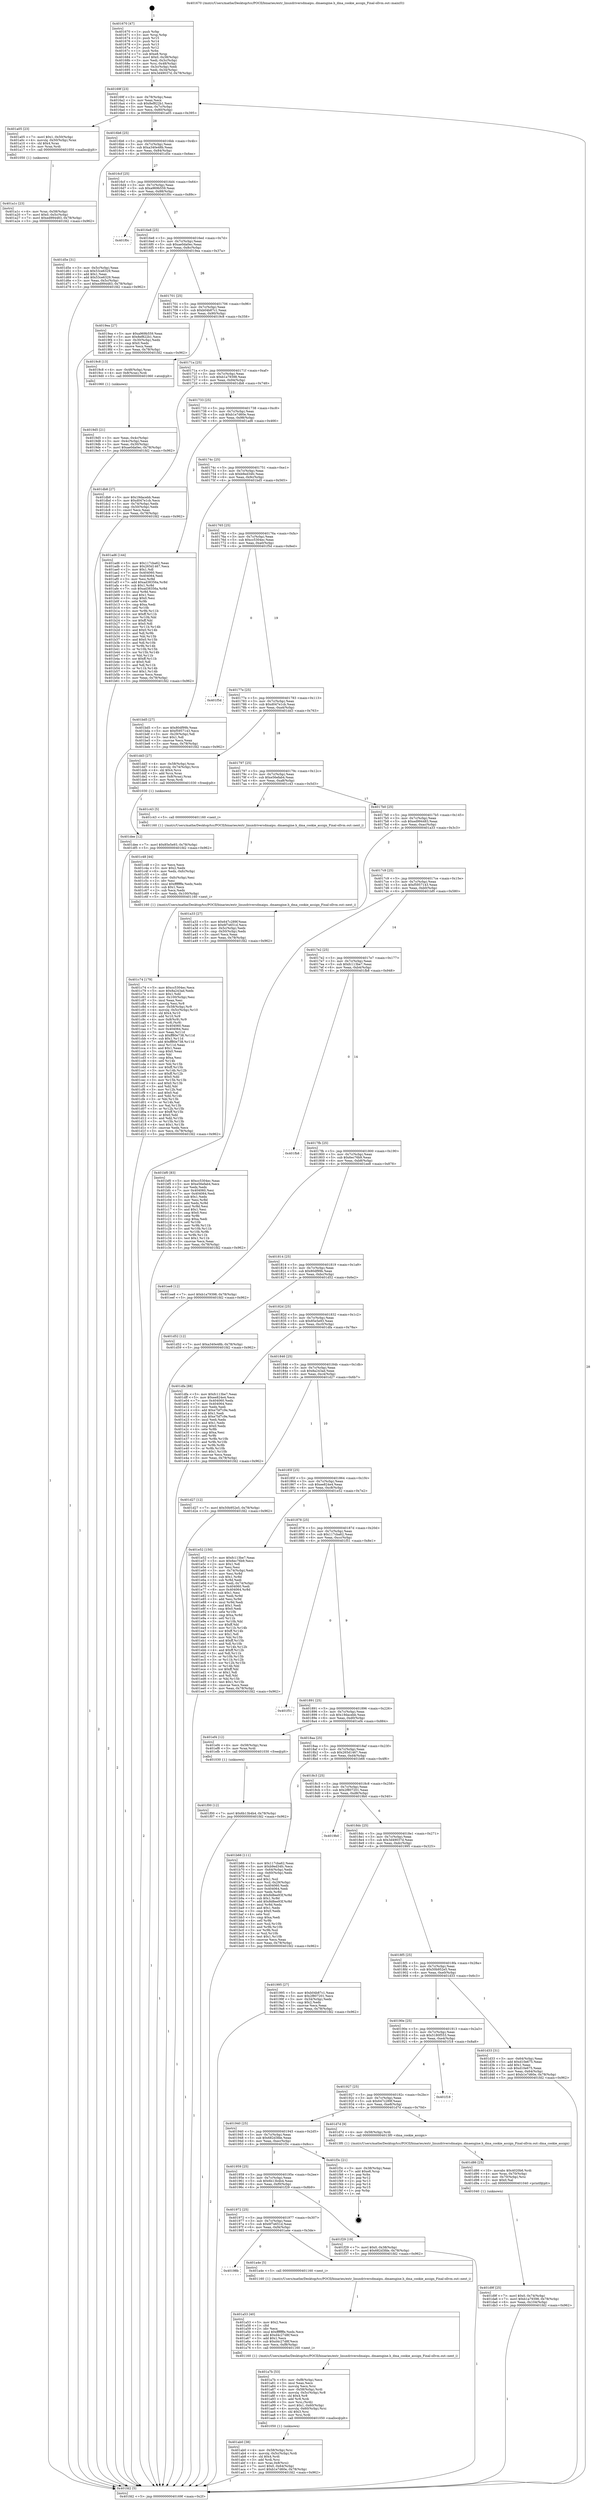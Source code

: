 digraph "0x401670" {
  label = "0x401670 (/mnt/c/Users/mathe/Desktop/tcc/POCII/binaries/extr_linuxdriversdmaipu..dmaengine.h_dma_cookie_assign_Final-ollvm.out::main(0))"
  labelloc = "t"
  node[shape=record]

  Entry [label="",width=0.3,height=0.3,shape=circle,fillcolor=black,style=filled]
  "0x40169f" [label="{
     0x40169f [23]\l
     | [instrs]\l
     &nbsp;&nbsp;0x40169f \<+3\>: mov -0x78(%rbp),%eax\l
     &nbsp;&nbsp;0x4016a2 \<+2\>: mov %eax,%ecx\l
     &nbsp;&nbsp;0x4016a4 \<+6\>: sub $0x8ef822b1,%ecx\l
     &nbsp;&nbsp;0x4016aa \<+3\>: mov %eax,-0x7c(%rbp)\l
     &nbsp;&nbsp;0x4016ad \<+3\>: mov %ecx,-0x80(%rbp)\l
     &nbsp;&nbsp;0x4016b0 \<+6\>: je 0000000000401a05 \<main+0x395\>\l
  }"]
  "0x401a05" [label="{
     0x401a05 [23]\l
     | [instrs]\l
     &nbsp;&nbsp;0x401a05 \<+7\>: movl $0x1,-0x50(%rbp)\l
     &nbsp;&nbsp;0x401a0c \<+4\>: movslq -0x50(%rbp),%rax\l
     &nbsp;&nbsp;0x401a10 \<+4\>: shl $0x4,%rax\l
     &nbsp;&nbsp;0x401a14 \<+3\>: mov %rax,%rdi\l
     &nbsp;&nbsp;0x401a17 \<+5\>: call 0000000000401050 \<malloc@plt\>\l
     | [calls]\l
     &nbsp;&nbsp;0x401050 \{1\} (unknown)\l
  }"]
  "0x4016b6" [label="{
     0x4016b6 [25]\l
     | [instrs]\l
     &nbsp;&nbsp;0x4016b6 \<+5\>: jmp 00000000004016bb \<main+0x4b\>\l
     &nbsp;&nbsp;0x4016bb \<+3\>: mov -0x7c(%rbp),%eax\l
     &nbsp;&nbsp;0x4016be \<+5\>: sub $0xa340e48b,%eax\l
     &nbsp;&nbsp;0x4016c3 \<+6\>: mov %eax,-0x84(%rbp)\l
     &nbsp;&nbsp;0x4016c9 \<+6\>: je 0000000000401d5e \<main+0x6ee\>\l
  }"]
  Exit [label="",width=0.3,height=0.3,shape=circle,fillcolor=black,style=filled,peripheries=2]
  "0x401d5e" [label="{
     0x401d5e [31]\l
     | [instrs]\l
     &nbsp;&nbsp;0x401d5e \<+3\>: mov -0x5c(%rbp),%eax\l
     &nbsp;&nbsp;0x401d61 \<+5\>: sub $0x53ce6329,%eax\l
     &nbsp;&nbsp;0x401d66 \<+3\>: add $0x1,%eax\l
     &nbsp;&nbsp;0x401d69 \<+5\>: add $0x53ce6329,%eax\l
     &nbsp;&nbsp;0x401d6e \<+3\>: mov %eax,-0x5c(%rbp)\l
     &nbsp;&nbsp;0x401d71 \<+7\>: movl $0xed994483,-0x78(%rbp)\l
     &nbsp;&nbsp;0x401d78 \<+5\>: jmp 0000000000401fd2 \<main+0x962\>\l
  }"]
  "0x4016cf" [label="{
     0x4016cf [25]\l
     | [instrs]\l
     &nbsp;&nbsp;0x4016cf \<+5\>: jmp 00000000004016d4 \<main+0x64\>\l
     &nbsp;&nbsp;0x4016d4 \<+3\>: mov -0x7c(%rbp),%eax\l
     &nbsp;&nbsp;0x4016d7 \<+5\>: sub $0xa969b559,%eax\l
     &nbsp;&nbsp;0x4016dc \<+6\>: mov %eax,-0x88(%rbp)\l
     &nbsp;&nbsp;0x4016e2 \<+6\>: je 0000000000401f0c \<main+0x89c\>\l
  }"]
  "0x401f00" [label="{
     0x401f00 [12]\l
     | [instrs]\l
     &nbsp;&nbsp;0x401f00 \<+7\>: movl $0x6b13b4b4,-0x78(%rbp)\l
     &nbsp;&nbsp;0x401f07 \<+5\>: jmp 0000000000401fd2 \<main+0x962\>\l
  }"]
  "0x401f0c" [label="{
     0x401f0c\l
  }", style=dashed]
  "0x4016e8" [label="{
     0x4016e8 [25]\l
     | [instrs]\l
     &nbsp;&nbsp;0x4016e8 \<+5\>: jmp 00000000004016ed \<main+0x7d\>\l
     &nbsp;&nbsp;0x4016ed \<+3\>: mov -0x7c(%rbp),%eax\l
     &nbsp;&nbsp;0x4016f0 \<+5\>: sub $0xae0da0ec,%eax\l
     &nbsp;&nbsp;0x4016f5 \<+6\>: mov %eax,-0x8c(%rbp)\l
     &nbsp;&nbsp;0x4016fb \<+6\>: je 00000000004019ea \<main+0x37a\>\l
  }"]
  "0x401dee" [label="{
     0x401dee [12]\l
     | [instrs]\l
     &nbsp;&nbsp;0x401dee \<+7\>: movl $0x85e5e93,-0x78(%rbp)\l
     &nbsp;&nbsp;0x401df5 \<+5\>: jmp 0000000000401fd2 \<main+0x962\>\l
  }"]
  "0x4019ea" [label="{
     0x4019ea [27]\l
     | [instrs]\l
     &nbsp;&nbsp;0x4019ea \<+5\>: mov $0xa969b559,%eax\l
     &nbsp;&nbsp;0x4019ef \<+5\>: mov $0x8ef822b1,%ecx\l
     &nbsp;&nbsp;0x4019f4 \<+3\>: mov -0x30(%rbp),%edx\l
     &nbsp;&nbsp;0x4019f7 \<+3\>: cmp $0x0,%edx\l
     &nbsp;&nbsp;0x4019fa \<+3\>: cmove %ecx,%eax\l
     &nbsp;&nbsp;0x4019fd \<+3\>: mov %eax,-0x78(%rbp)\l
     &nbsp;&nbsp;0x401a00 \<+5\>: jmp 0000000000401fd2 \<main+0x962\>\l
  }"]
  "0x401701" [label="{
     0x401701 [25]\l
     | [instrs]\l
     &nbsp;&nbsp;0x401701 \<+5\>: jmp 0000000000401706 \<main+0x96\>\l
     &nbsp;&nbsp;0x401706 \<+3\>: mov -0x7c(%rbp),%eax\l
     &nbsp;&nbsp;0x401709 \<+5\>: sub $0xb04b87c1,%eax\l
     &nbsp;&nbsp;0x40170e \<+6\>: mov %eax,-0x90(%rbp)\l
     &nbsp;&nbsp;0x401714 \<+6\>: je 00000000004019c8 \<main+0x358\>\l
  }"]
  "0x401d9f" [label="{
     0x401d9f [25]\l
     | [instrs]\l
     &nbsp;&nbsp;0x401d9f \<+7\>: movl $0x0,-0x74(%rbp)\l
     &nbsp;&nbsp;0x401da6 \<+7\>: movl $0xb1a79398,-0x78(%rbp)\l
     &nbsp;&nbsp;0x401dad \<+6\>: mov %eax,-0x104(%rbp)\l
     &nbsp;&nbsp;0x401db3 \<+5\>: jmp 0000000000401fd2 \<main+0x962\>\l
  }"]
  "0x4019c8" [label="{
     0x4019c8 [13]\l
     | [instrs]\l
     &nbsp;&nbsp;0x4019c8 \<+4\>: mov -0x48(%rbp),%rax\l
     &nbsp;&nbsp;0x4019cc \<+4\>: mov 0x8(%rax),%rdi\l
     &nbsp;&nbsp;0x4019d0 \<+5\>: call 0000000000401060 \<atoi@plt\>\l
     | [calls]\l
     &nbsp;&nbsp;0x401060 \{1\} (unknown)\l
  }"]
  "0x40171a" [label="{
     0x40171a [25]\l
     | [instrs]\l
     &nbsp;&nbsp;0x40171a \<+5\>: jmp 000000000040171f \<main+0xaf\>\l
     &nbsp;&nbsp;0x40171f \<+3\>: mov -0x7c(%rbp),%eax\l
     &nbsp;&nbsp;0x401722 \<+5\>: sub $0xb1a79398,%eax\l
     &nbsp;&nbsp;0x401727 \<+6\>: mov %eax,-0x94(%rbp)\l
     &nbsp;&nbsp;0x40172d \<+6\>: je 0000000000401db8 \<main+0x748\>\l
  }"]
  "0x401d86" [label="{
     0x401d86 [25]\l
     | [instrs]\l
     &nbsp;&nbsp;0x401d86 \<+10\>: movabs $0x4020b6,%rdi\l
     &nbsp;&nbsp;0x401d90 \<+4\>: mov %rax,-0x70(%rbp)\l
     &nbsp;&nbsp;0x401d94 \<+4\>: mov -0x70(%rbp),%rsi\l
     &nbsp;&nbsp;0x401d98 \<+2\>: mov $0x0,%al\l
     &nbsp;&nbsp;0x401d9a \<+5\>: call 0000000000401040 \<printf@plt\>\l
     | [calls]\l
     &nbsp;&nbsp;0x401040 \{1\} (unknown)\l
  }"]
  "0x401db8" [label="{
     0x401db8 [27]\l
     | [instrs]\l
     &nbsp;&nbsp;0x401db8 \<+5\>: mov $0x19dacebb,%eax\l
     &nbsp;&nbsp;0x401dbd \<+5\>: mov $0xd047e1cb,%ecx\l
     &nbsp;&nbsp;0x401dc2 \<+3\>: mov -0x74(%rbp),%edx\l
     &nbsp;&nbsp;0x401dc5 \<+3\>: cmp -0x50(%rbp),%edx\l
     &nbsp;&nbsp;0x401dc8 \<+3\>: cmovl %ecx,%eax\l
     &nbsp;&nbsp;0x401dcb \<+3\>: mov %eax,-0x78(%rbp)\l
     &nbsp;&nbsp;0x401dce \<+5\>: jmp 0000000000401fd2 \<main+0x962\>\l
  }"]
  "0x401733" [label="{
     0x401733 [25]\l
     | [instrs]\l
     &nbsp;&nbsp;0x401733 \<+5\>: jmp 0000000000401738 \<main+0xc8\>\l
     &nbsp;&nbsp;0x401738 \<+3\>: mov -0x7c(%rbp),%eax\l
     &nbsp;&nbsp;0x40173b \<+5\>: sub $0xb1e7d60e,%eax\l
     &nbsp;&nbsp;0x401740 \<+6\>: mov %eax,-0x98(%rbp)\l
     &nbsp;&nbsp;0x401746 \<+6\>: je 0000000000401ad6 \<main+0x466\>\l
  }"]
  "0x401c74" [label="{
     0x401c74 [179]\l
     | [instrs]\l
     &nbsp;&nbsp;0x401c74 \<+5\>: mov $0xcc5304ec,%ecx\l
     &nbsp;&nbsp;0x401c79 \<+5\>: mov $0x8a243ad,%edx\l
     &nbsp;&nbsp;0x401c7e \<+3\>: mov $0x1,%dil\l
     &nbsp;&nbsp;0x401c81 \<+6\>: mov -0x100(%rbp),%esi\l
     &nbsp;&nbsp;0x401c87 \<+3\>: imul %eax,%esi\l
     &nbsp;&nbsp;0x401c8a \<+3\>: movslq %esi,%r8\l
     &nbsp;&nbsp;0x401c8d \<+4\>: mov -0x58(%rbp),%r9\l
     &nbsp;&nbsp;0x401c91 \<+4\>: movslq -0x5c(%rbp),%r10\l
     &nbsp;&nbsp;0x401c95 \<+4\>: shl $0x4,%r10\l
     &nbsp;&nbsp;0x401c99 \<+3\>: add %r10,%r9\l
     &nbsp;&nbsp;0x401c9c \<+4\>: mov 0x8(%r9),%r9\l
     &nbsp;&nbsp;0x401ca0 \<+3\>: mov %r8,(%r9)\l
     &nbsp;&nbsp;0x401ca3 \<+7\>: mov 0x404060,%eax\l
     &nbsp;&nbsp;0x401caa \<+7\>: mov 0x404064,%esi\l
     &nbsp;&nbsp;0x401cb1 \<+3\>: mov %eax,%r11d\l
     &nbsp;&nbsp;0x401cb4 \<+7\>: sub $0xff80e738,%r11d\l
     &nbsp;&nbsp;0x401cbb \<+4\>: sub $0x1,%r11d\l
     &nbsp;&nbsp;0x401cbf \<+7\>: add $0xff80e738,%r11d\l
     &nbsp;&nbsp;0x401cc6 \<+4\>: imul %r11d,%eax\l
     &nbsp;&nbsp;0x401cca \<+3\>: and $0x1,%eax\l
     &nbsp;&nbsp;0x401ccd \<+3\>: cmp $0x0,%eax\l
     &nbsp;&nbsp;0x401cd0 \<+3\>: sete %bl\l
     &nbsp;&nbsp;0x401cd3 \<+3\>: cmp $0xa,%esi\l
     &nbsp;&nbsp;0x401cd6 \<+4\>: setl %r14b\l
     &nbsp;&nbsp;0x401cda \<+3\>: mov %bl,%r15b\l
     &nbsp;&nbsp;0x401cdd \<+4\>: xor $0xff,%r15b\l
     &nbsp;&nbsp;0x401ce1 \<+3\>: mov %r14b,%r12b\l
     &nbsp;&nbsp;0x401ce4 \<+4\>: xor $0xff,%r12b\l
     &nbsp;&nbsp;0x401ce8 \<+4\>: xor $0x0,%dil\l
     &nbsp;&nbsp;0x401cec \<+3\>: mov %r15b,%r13b\l
     &nbsp;&nbsp;0x401cef \<+4\>: and $0x0,%r13b\l
     &nbsp;&nbsp;0x401cf3 \<+3\>: and %dil,%bl\l
     &nbsp;&nbsp;0x401cf6 \<+3\>: mov %r12b,%al\l
     &nbsp;&nbsp;0x401cf9 \<+2\>: and $0x0,%al\l
     &nbsp;&nbsp;0x401cfb \<+3\>: and %dil,%r14b\l
     &nbsp;&nbsp;0x401cfe \<+3\>: or %bl,%r13b\l
     &nbsp;&nbsp;0x401d01 \<+3\>: or %r14b,%al\l
     &nbsp;&nbsp;0x401d04 \<+3\>: xor %al,%r13b\l
     &nbsp;&nbsp;0x401d07 \<+3\>: or %r12b,%r15b\l
     &nbsp;&nbsp;0x401d0a \<+4\>: xor $0xff,%r15b\l
     &nbsp;&nbsp;0x401d0e \<+4\>: or $0x0,%dil\l
     &nbsp;&nbsp;0x401d12 \<+3\>: and %dil,%r15b\l
     &nbsp;&nbsp;0x401d15 \<+3\>: or %r15b,%r13b\l
     &nbsp;&nbsp;0x401d18 \<+4\>: test $0x1,%r13b\l
     &nbsp;&nbsp;0x401d1c \<+3\>: cmovne %edx,%ecx\l
     &nbsp;&nbsp;0x401d1f \<+3\>: mov %ecx,-0x78(%rbp)\l
     &nbsp;&nbsp;0x401d22 \<+5\>: jmp 0000000000401fd2 \<main+0x962\>\l
  }"]
  "0x401ad6" [label="{
     0x401ad6 [144]\l
     | [instrs]\l
     &nbsp;&nbsp;0x401ad6 \<+5\>: mov $0x117cba62,%eax\l
     &nbsp;&nbsp;0x401adb \<+5\>: mov $0x265d1467,%ecx\l
     &nbsp;&nbsp;0x401ae0 \<+2\>: mov $0x1,%dl\l
     &nbsp;&nbsp;0x401ae2 \<+7\>: mov 0x404060,%esi\l
     &nbsp;&nbsp;0x401ae9 \<+7\>: mov 0x404064,%edi\l
     &nbsp;&nbsp;0x401af0 \<+3\>: mov %esi,%r8d\l
     &nbsp;&nbsp;0x401af3 \<+7\>: add $0xad38356a,%r8d\l
     &nbsp;&nbsp;0x401afa \<+4\>: sub $0x1,%r8d\l
     &nbsp;&nbsp;0x401afe \<+7\>: sub $0xad38356a,%r8d\l
     &nbsp;&nbsp;0x401b05 \<+4\>: imul %r8d,%esi\l
     &nbsp;&nbsp;0x401b09 \<+3\>: and $0x1,%esi\l
     &nbsp;&nbsp;0x401b0c \<+3\>: cmp $0x0,%esi\l
     &nbsp;&nbsp;0x401b0f \<+4\>: sete %r9b\l
     &nbsp;&nbsp;0x401b13 \<+3\>: cmp $0xa,%edi\l
     &nbsp;&nbsp;0x401b16 \<+4\>: setl %r10b\l
     &nbsp;&nbsp;0x401b1a \<+3\>: mov %r9b,%r11b\l
     &nbsp;&nbsp;0x401b1d \<+4\>: xor $0xff,%r11b\l
     &nbsp;&nbsp;0x401b21 \<+3\>: mov %r10b,%bl\l
     &nbsp;&nbsp;0x401b24 \<+3\>: xor $0xff,%bl\l
     &nbsp;&nbsp;0x401b27 \<+3\>: xor $0x0,%dl\l
     &nbsp;&nbsp;0x401b2a \<+3\>: mov %r11b,%r14b\l
     &nbsp;&nbsp;0x401b2d \<+4\>: and $0x0,%r14b\l
     &nbsp;&nbsp;0x401b31 \<+3\>: and %dl,%r9b\l
     &nbsp;&nbsp;0x401b34 \<+3\>: mov %bl,%r15b\l
     &nbsp;&nbsp;0x401b37 \<+4\>: and $0x0,%r15b\l
     &nbsp;&nbsp;0x401b3b \<+3\>: and %dl,%r10b\l
     &nbsp;&nbsp;0x401b3e \<+3\>: or %r9b,%r14b\l
     &nbsp;&nbsp;0x401b41 \<+3\>: or %r10b,%r15b\l
     &nbsp;&nbsp;0x401b44 \<+3\>: xor %r15b,%r14b\l
     &nbsp;&nbsp;0x401b47 \<+3\>: or %bl,%r11b\l
     &nbsp;&nbsp;0x401b4a \<+4\>: xor $0xff,%r11b\l
     &nbsp;&nbsp;0x401b4e \<+3\>: or $0x0,%dl\l
     &nbsp;&nbsp;0x401b51 \<+3\>: and %dl,%r11b\l
     &nbsp;&nbsp;0x401b54 \<+3\>: or %r11b,%r14b\l
     &nbsp;&nbsp;0x401b57 \<+4\>: test $0x1,%r14b\l
     &nbsp;&nbsp;0x401b5b \<+3\>: cmovne %ecx,%eax\l
     &nbsp;&nbsp;0x401b5e \<+3\>: mov %eax,-0x78(%rbp)\l
     &nbsp;&nbsp;0x401b61 \<+5\>: jmp 0000000000401fd2 \<main+0x962\>\l
  }"]
  "0x40174c" [label="{
     0x40174c [25]\l
     | [instrs]\l
     &nbsp;&nbsp;0x40174c \<+5\>: jmp 0000000000401751 \<main+0xe1\>\l
     &nbsp;&nbsp;0x401751 \<+3\>: mov -0x7c(%rbp),%eax\l
     &nbsp;&nbsp;0x401754 \<+5\>: sub $0xb9ed34fc,%eax\l
     &nbsp;&nbsp;0x401759 \<+6\>: mov %eax,-0x9c(%rbp)\l
     &nbsp;&nbsp;0x40175f \<+6\>: je 0000000000401bd5 \<main+0x565\>\l
  }"]
  "0x401c48" [label="{
     0x401c48 [44]\l
     | [instrs]\l
     &nbsp;&nbsp;0x401c48 \<+2\>: xor %ecx,%ecx\l
     &nbsp;&nbsp;0x401c4a \<+5\>: mov $0x2,%edx\l
     &nbsp;&nbsp;0x401c4f \<+6\>: mov %edx,-0xfc(%rbp)\l
     &nbsp;&nbsp;0x401c55 \<+1\>: cltd\l
     &nbsp;&nbsp;0x401c56 \<+6\>: mov -0xfc(%rbp),%esi\l
     &nbsp;&nbsp;0x401c5c \<+2\>: idiv %esi\l
     &nbsp;&nbsp;0x401c5e \<+6\>: imul $0xfffffffe,%edx,%edx\l
     &nbsp;&nbsp;0x401c64 \<+3\>: sub $0x1,%ecx\l
     &nbsp;&nbsp;0x401c67 \<+2\>: sub %ecx,%edx\l
     &nbsp;&nbsp;0x401c69 \<+6\>: mov %edx,-0x100(%rbp)\l
     &nbsp;&nbsp;0x401c6f \<+5\>: call 0000000000401160 \<next_i\>\l
     | [calls]\l
     &nbsp;&nbsp;0x401160 \{1\} (/mnt/c/Users/mathe/Desktop/tcc/POCII/binaries/extr_linuxdriversdmaipu..dmaengine.h_dma_cookie_assign_Final-ollvm.out::next_i)\l
  }"]
  "0x401bd5" [label="{
     0x401bd5 [27]\l
     | [instrs]\l
     &nbsp;&nbsp;0x401bd5 \<+5\>: mov $0x80df99b,%eax\l
     &nbsp;&nbsp;0x401bda \<+5\>: mov $0xf5957143,%ecx\l
     &nbsp;&nbsp;0x401bdf \<+3\>: mov -0x29(%rbp),%dl\l
     &nbsp;&nbsp;0x401be2 \<+3\>: test $0x1,%dl\l
     &nbsp;&nbsp;0x401be5 \<+3\>: cmovne %ecx,%eax\l
     &nbsp;&nbsp;0x401be8 \<+3\>: mov %eax,-0x78(%rbp)\l
     &nbsp;&nbsp;0x401beb \<+5\>: jmp 0000000000401fd2 \<main+0x962\>\l
  }"]
  "0x401765" [label="{
     0x401765 [25]\l
     | [instrs]\l
     &nbsp;&nbsp;0x401765 \<+5\>: jmp 000000000040176a \<main+0xfa\>\l
     &nbsp;&nbsp;0x40176a \<+3\>: mov -0x7c(%rbp),%eax\l
     &nbsp;&nbsp;0x40176d \<+5\>: sub $0xcc5304ec,%eax\l
     &nbsp;&nbsp;0x401772 \<+6\>: mov %eax,-0xa0(%rbp)\l
     &nbsp;&nbsp;0x401778 \<+6\>: je 0000000000401f5d \<main+0x8ed\>\l
  }"]
  "0x401ab0" [label="{
     0x401ab0 [38]\l
     | [instrs]\l
     &nbsp;&nbsp;0x401ab0 \<+4\>: mov -0x58(%rbp),%rsi\l
     &nbsp;&nbsp;0x401ab4 \<+4\>: movslq -0x5c(%rbp),%rdi\l
     &nbsp;&nbsp;0x401ab8 \<+4\>: shl $0x4,%rdi\l
     &nbsp;&nbsp;0x401abc \<+3\>: add %rdi,%rsi\l
     &nbsp;&nbsp;0x401abf \<+4\>: mov %rax,0x8(%rsi)\l
     &nbsp;&nbsp;0x401ac3 \<+7\>: movl $0x0,-0x64(%rbp)\l
     &nbsp;&nbsp;0x401aca \<+7\>: movl $0xb1e7d60e,-0x78(%rbp)\l
     &nbsp;&nbsp;0x401ad1 \<+5\>: jmp 0000000000401fd2 \<main+0x962\>\l
  }"]
  "0x401f5d" [label="{
     0x401f5d\l
  }", style=dashed]
  "0x40177e" [label="{
     0x40177e [25]\l
     | [instrs]\l
     &nbsp;&nbsp;0x40177e \<+5\>: jmp 0000000000401783 \<main+0x113\>\l
     &nbsp;&nbsp;0x401783 \<+3\>: mov -0x7c(%rbp),%eax\l
     &nbsp;&nbsp;0x401786 \<+5\>: sub $0xd047e1cb,%eax\l
     &nbsp;&nbsp;0x40178b \<+6\>: mov %eax,-0xa4(%rbp)\l
     &nbsp;&nbsp;0x401791 \<+6\>: je 0000000000401dd3 \<main+0x763\>\l
  }"]
  "0x401a7b" [label="{
     0x401a7b [53]\l
     | [instrs]\l
     &nbsp;&nbsp;0x401a7b \<+6\>: mov -0xf8(%rbp),%ecx\l
     &nbsp;&nbsp;0x401a81 \<+3\>: imul %eax,%ecx\l
     &nbsp;&nbsp;0x401a84 \<+3\>: movslq %ecx,%rsi\l
     &nbsp;&nbsp;0x401a87 \<+4\>: mov -0x58(%rbp),%rdi\l
     &nbsp;&nbsp;0x401a8b \<+4\>: movslq -0x5c(%rbp),%r8\l
     &nbsp;&nbsp;0x401a8f \<+4\>: shl $0x4,%r8\l
     &nbsp;&nbsp;0x401a93 \<+3\>: add %r8,%rdi\l
     &nbsp;&nbsp;0x401a96 \<+3\>: mov %rsi,(%rdi)\l
     &nbsp;&nbsp;0x401a99 \<+7\>: movl $0x1,-0x60(%rbp)\l
     &nbsp;&nbsp;0x401aa0 \<+4\>: movslq -0x60(%rbp),%rsi\l
     &nbsp;&nbsp;0x401aa4 \<+4\>: shl $0x3,%rsi\l
     &nbsp;&nbsp;0x401aa8 \<+3\>: mov %rsi,%rdi\l
     &nbsp;&nbsp;0x401aab \<+5\>: call 0000000000401050 \<malloc@plt\>\l
     | [calls]\l
     &nbsp;&nbsp;0x401050 \{1\} (unknown)\l
  }"]
  "0x401dd3" [label="{
     0x401dd3 [27]\l
     | [instrs]\l
     &nbsp;&nbsp;0x401dd3 \<+4\>: mov -0x58(%rbp),%rax\l
     &nbsp;&nbsp;0x401dd7 \<+4\>: movslq -0x74(%rbp),%rcx\l
     &nbsp;&nbsp;0x401ddb \<+4\>: shl $0x4,%rcx\l
     &nbsp;&nbsp;0x401ddf \<+3\>: add %rcx,%rax\l
     &nbsp;&nbsp;0x401de2 \<+4\>: mov 0x8(%rax),%rax\l
     &nbsp;&nbsp;0x401de6 \<+3\>: mov %rax,%rdi\l
     &nbsp;&nbsp;0x401de9 \<+5\>: call 0000000000401030 \<free@plt\>\l
     | [calls]\l
     &nbsp;&nbsp;0x401030 \{1\} (unknown)\l
  }"]
  "0x401797" [label="{
     0x401797 [25]\l
     | [instrs]\l
     &nbsp;&nbsp;0x401797 \<+5\>: jmp 000000000040179c \<main+0x12c\>\l
     &nbsp;&nbsp;0x40179c \<+3\>: mov -0x7c(%rbp),%eax\l
     &nbsp;&nbsp;0x40179f \<+5\>: sub $0xe56efab4,%eax\l
     &nbsp;&nbsp;0x4017a4 \<+6\>: mov %eax,-0xa8(%rbp)\l
     &nbsp;&nbsp;0x4017aa \<+6\>: je 0000000000401c43 \<main+0x5d3\>\l
  }"]
  "0x401a53" [label="{
     0x401a53 [40]\l
     | [instrs]\l
     &nbsp;&nbsp;0x401a53 \<+5\>: mov $0x2,%ecx\l
     &nbsp;&nbsp;0x401a58 \<+1\>: cltd\l
     &nbsp;&nbsp;0x401a59 \<+2\>: idiv %ecx\l
     &nbsp;&nbsp;0x401a5b \<+6\>: imul $0xfffffffe,%edx,%ecx\l
     &nbsp;&nbsp;0x401a61 \<+6\>: add $0xd4c27d8f,%ecx\l
     &nbsp;&nbsp;0x401a67 \<+3\>: add $0x1,%ecx\l
     &nbsp;&nbsp;0x401a6a \<+6\>: sub $0xd4c27d8f,%ecx\l
     &nbsp;&nbsp;0x401a70 \<+6\>: mov %ecx,-0xf8(%rbp)\l
     &nbsp;&nbsp;0x401a76 \<+5\>: call 0000000000401160 \<next_i\>\l
     | [calls]\l
     &nbsp;&nbsp;0x401160 \{1\} (/mnt/c/Users/mathe/Desktop/tcc/POCII/binaries/extr_linuxdriversdmaipu..dmaengine.h_dma_cookie_assign_Final-ollvm.out::next_i)\l
  }"]
  "0x401c43" [label="{
     0x401c43 [5]\l
     | [instrs]\l
     &nbsp;&nbsp;0x401c43 \<+5\>: call 0000000000401160 \<next_i\>\l
     | [calls]\l
     &nbsp;&nbsp;0x401160 \{1\} (/mnt/c/Users/mathe/Desktop/tcc/POCII/binaries/extr_linuxdriversdmaipu..dmaengine.h_dma_cookie_assign_Final-ollvm.out::next_i)\l
  }"]
  "0x4017b0" [label="{
     0x4017b0 [25]\l
     | [instrs]\l
     &nbsp;&nbsp;0x4017b0 \<+5\>: jmp 00000000004017b5 \<main+0x145\>\l
     &nbsp;&nbsp;0x4017b5 \<+3\>: mov -0x7c(%rbp),%eax\l
     &nbsp;&nbsp;0x4017b8 \<+5\>: sub $0xed994483,%eax\l
     &nbsp;&nbsp;0x4017bd \<+6\>: mov %eax,-0xac(%rbp)\l
     &nbsp;&nbsp;0x4017c3 \<+6\>: je 0000000000401a33 \<main+0x3c3\>\l
  }"]
  "0x40198b" [label="{
     0x40198b\l
  }", style=dashed]
  "0x401a33" [label="{
     0x401a33 [27]\l
     | [instrs]\l
     &nbsp;&nbsp;0x401a33 \<+5\>: mov $0x647c289f,%eax\l
     &nbsp;&nbsp;0x401a38 \<+5\>: mov $0x6f7e651d,%ecx\l
     &nbsp;&nbsp;0x401a3d \<+3\>: mov -0x5c(%rbp),%edx\l
     &nbsp;&nbsp;0x401a40 \<+3\>: cmp -0x50(%rbp),%edx\l
     &nbsp;&nbsp;0x401a43 \<+3\>: cmovl %ecx,%eax\l
     &nbsp;&nbsp;0x401a46 \<+3\>: mov %eax,-0x78(%rbp)\l
     &nbsp;&nbsp;0x401a49 \<+5\>: jmp 0000000000401fd2 \<main+0x962\>\l
  }"]
  "0x4017c9" [label="{
     0x4017c9 [25]\l
     | [instrs]\l
     &nbsp;&nbsp;0x4017c9 \<+5\>: jmp 00000000004017ce \<main+0x15e\>\l
     &nbsp;&nbsp;0x4017ce \<+3\>: mov -0x7c(%rbp),%eax\l
     &nbsp;&nbsp;0x4017d1 \<+5\>: sub $0xf5957143,%eax\l
     &nbsp;&nbsp;0x4017d6 \<+6\>: mov %eax,-0xb0(%rbp)\l
     &nbsp;&nbsp;0x4017dc \<+6\>: je 0000000000401bf0 \<main+0x580\>\l
  }"]
  "0x401a4e" [label="{
     0x401a4e [5]\l
     | [instrs]\l
     &nbsp;&nbsp;0x401a4e \<+5\>: call 0000000000401160 \<next_i\>\l
     | [calls]\l
     &nbsp;&nbsp;0x401160 \{1\} (/mnt/c/Users/mathe/Desktop/tcc/POCII/binaries/extr_linuxdriversdmaipu..dmaengine.h_dma_cookie_assign_Final-ollvm.out::next_i)\l
  }"]
  "0x401bf0" [label="{
     0x401bf0 [83]\l
     | [instrs]\l
     &nbsp;&nbsp;0x401bf0 \<+5\>: mov $0xcc5304ec,%eax\l
     &nbsp;&nbsp;0x401bf5 \<+5\>: mov $0xe56efab4,%ecx\l
     &nbsp;&nbsp;0x401bfa \<+2\>: xor %edx,%edx\l
     &nbsp;&nbsp;0x401bfc \<+7\>: mov 0x404060,%esi\l
     &nbsp;&nbsp;0x401c03 \<+7\>: mov 0x404064,%edi\l
     &nbsp;&nbsp;0x401c0a \<+3\>: sub $0x1,%edx\l
     &nbsp;&nbsp;0x401c0d \<+3\>: mov %esi,%r8d\l
     &nbsp;&nbsp;0x401c10 \<+3\>: add %edx,%r8d\l
     &nbsp;&nbsp;0x401c13 \<+4\>: imul %r8d,%esi\l
     &nbsp;&nbsp;0x401c17 \<+3\>: and $0x1,%esi\l
     &nbsp;&nbsp;0x401c1a \<+3\>: cmp $0x0,%esi\l
     &nbsp;&nbsp;0x401c1d \<+4\>: sete %r9b\l
     &nbsp;&nbsp;0x401c21 \<+3\>: cmp $0xa,%edi\l
     &nbsp;&nbsp;0x401c24 \<+4\>: setl %r10b\l
     &nbsp;&nbsp;0x401c28 \<+3\>: mov %r9b,%r11b\l
     &nbsp;&nbsp;0x401c2b \<+3\>: and %r10b,%r11b\l
     &nbsp;&nbsp;0x401c2e \<+3\>: xor %r10b,%r9b\l
     &nbsp;&nbsp;0x401c31 \<+3\>: or %r9b,%r11b\l
     &nbsp;&nbsp;0x401c34 \<+4\>: test $0x1,%r11b\l
     &nbsp;&nbsp;0x401c38 \<+3\>: cmovne %ecx,%eax\l
     &nbsp;&nbsp;0x401c3b \<+3\>: mov %eax,-0x78(%rbp)\l
     &nbsp;&nbsp;0x401c3e \<+5\>: jmp 0000000000401fd2 \<main+0x962\>\l
  }"]
  "0x4017e2" [label="{
     0x4017e2 [25]\l
     | [instrs]\l
     &nbsp;&nbsp;0x4017e2 \<+5\>: jmp 00000000004017e7 \<main+0x177\>\l
     &nbsp;&nbsp;0x4017e7 \<+3\>: mov -0x7c(%rbp),%eax\l
     &nbsp;&nbsp;0x4017ea \<+5\>: sub $0xfc113be7,%eax\l
     &nbsp;&nbsp;0x4017ef \<+6\>: mov %eax,-0xb4(%rbp)\l
     &nbsp;&nbsp;0x4017f5 \<+6\>: je 0000000000401fb8 \<main+0x948\>\l
  }"]
  "0x401972" [label="{
     0x401972 [25]\l
     | [instrs]\l
     &nbsp;&nbsp;0x401972 \<+5\>: jmp 0000000000401977 \<main+0x307\>\l
     &nbsp;&nbsp;0x401977 \<+3\>: mov -0x7c(%rbp),%eax\l
     &nbsp;&nbsp;0x40197a \<+5\>: sub $0x6f7e651d,%eax\l
     &nbsp;&nbsp;0x40197f \<+6\>: mov %eax,-0xf4(%rbp)\l
     &nbsp;&nbsp;0x401985 \<+6\>: je 0000000000401a4e \<main+0x3de\>\l
  }"]
  "0x401fb8" [label="{
     0x401fb8\l
  }", style=dashed]
  "0x4017fb" [label="{
     0x4017fb [25]\l
     | [instrs]\l
     &nbsp;&nbsp;0x4017fb \<+5\>: jmp 0000000000401800 \<main+0x190\>\l
     &nbsp;&nbsp;0x401800 \<+3\>: mov -0x7c(%rbp),%eax\l
     &nbsp;&nbsp;0x401803 \<+5\>: sub $0x6ec76b9,%eax\l
     &nbsp;&nbsp;0x401808 \<+6\>: mov %eax,-0xb8(%rbp)\l
     &nbsp;&nbsp;0x40180e \<+6\>: je 0000000000401ee8 \<main+0x878\>\l
  }"]
  "0x401f29" [label="{
     0x401f29 [19]\l
     | [instrs]\l
     &nbsp;&nbsp;0x401f29 \<+7\>: movl $0x0,-0x38(%rbp)\l
     &nbsp;&nbsp;0x401f30 \<+7\>: movl $0x682d3fde,-0x78(%rbp)\l
     &nbsp;&nbsp;0x401f37 \<+5\>: jmp 0000000000401fd2 \<main+0x962\>\l
  }"]
  "0x401ee8" [label="{
     0x401ee8 [12]\l
     | [instrs]\l
     &nbsp;&nbsp;0x401ee8 \<+7\>: movl $0xb1a79398,-0x78(%rbp)\l
     &nbsp;&nbsp;0x401eef \<+5\>: jmp 0000000000401fd2 \<main+0x962\>\l
  }"]
  "0x401814" [label="{
     0x401814 [25]\l
     | [instrs]\l
     &nbsp;&nbsp;0x401814 \<+5\>: jmp 0000000000401819 \<main+0x1a9\>\l
     &nbsp;&nbsp;0x401819 \<+3\>: mov -0x7c(%rbp),%eax\l
     &nbsp;&nbsp;0x40181c \<+5\>: sub $0x80df99b,%eax\l
     &nbsp;&nbsp;0x401821 \<+6\>: mov %eax,-0xbc(%rbp)\l
     &nbsp;&nbsp;0x401827 \<+6\>: je 0000000000401d52 \<main+0x6e2\>\l
  }"]
  "0x401959" [label="{
     0x401959 [25]\l
     | [instrs]\l
     &nbsp;&nbsp;0x401959 \<+5\>: jmp 000000000040195e \<main+0x2ee\>\l
     &nbsp;&nbsp;0x40195e \<+3\>: mov -0x7c(%rbp),%eax\l
     &nbsp;&nbsp;0x401961 \<+5\>: sub $0x6b13b4b4,%eax\l
     &nbsp;&nbsp;0x401966 \<+6\>: mov %eax,-0xf0(%rbp)\l
     &nbsp;&nbsp;0x40196c \<+6\>: je 0000000000401f29 \<main+0x8b9\>\l
  }"]
  "0x401d52" [label="{
     0x401d52 [12]\l
     | [instrs]\l
     &nbsp;&nbsp;0x401d52 \<+7\>: movl $0xa340e48b,-0x78(%rbp)\l
     &nbsp;&nbsp;0x401d59 \<+5\>: jmp 0000000000401fd2 \<main+0x962\>\l
  }"]
  "0x40182d" [label="{
     0x40182d [25]\l
     | [instrs]\l
     &nbsp;&nbsp;0x40182d \<+5\>: jmp 0000000000401832 \<main+0x1c2\>\l
     &nbsp;&nbsp;0x401832 \<+3\>: mov -0x7c(%rbp),%eax\l
     &nbsp;&nbsp;0x401835 \<+5\>: sub $0x85e5e93,%eax\l
     &nbsp;&nbsp;0x40183a \<+6\>: mov %eax,-0xc0(%rbp)\l
     &nbsp;&nbsp;0x401840 \<+6\>: je 0000000000401dfa \<main+0x78a\>\l
  }"]
  "0x401f3c" [label="{
     0x401f3c [21]\l
     | [instrs]\l
     &nbsp;&nbsp;0x401f3c \<+3\>: mov -0x38(%rbp),%eax\l
     &nbsp;&nbsp;0x401f3f \<+7\>: add $0xe8,%rsp\l
     &nbsp;&nbsp;0x401f46 \<+1\>: pop %rbx\l
     &nbsp;&nbsp;0x401f47 \<+2\>: pop %r12\l
     &nbsp;&nbsp;0x401f49 \<+2\>: pop %r13\l
     &nbsp;&nbsp;0x401f4b \<+2\>: pop %r14\l
     &nbsp;&nbsp;0x401f4d \<+2\>: pop %r15\l
     &nbsp;&nbsp;0x401f4f \<+1\>: pop %rbp\l
     &nbsp;&nbsp;0x401f50 \<+1\>: ret\l
  }"]
  "0x401dfa" [label="{
     0x401dfa [88]\l
     | [instrs]\l
     &nbsp;&nbsp;0x401dfa \<+5\>: mov $0xfc113be7,%eax\l
     &nbsp;&nbsp;0x401dff \<+5\>: mov $0xee824e4,%ecx\l
     &nbsp;&nbsp;0x401e04 \<+7\>: mov 0x404060,%edx\l
     &nbsp;&nbsp;0x401e0b \<+7\>: mov 0x404064,%esi\l
     &nbsp;&nbsp;0x401e12 \<+2\>: mov %edx,%edi\l
     &nbsp;&nbsp;0x401e14 \<+6\>: add $0xe7bf7c9e,%edi\l
     &nbsp;&nbsp;0x401e1a \<+3\>: sub $0x1,%edi\l
     &nbsp;&nbsp;0x401e1d \<+6\>: sub $0xe7bf7c9e,%edi\l
     &nbsp;&nbsp;0x401e23 \<+3\>: imul %edi,%edx\l
     &nbsp;&nbsp;0x401e26 \<+3\>: and $0x1,%edx\l
     &nbsp;&nbsp;0x401e29 \<+3\>: cmp $0x0,%edx\l
     &nbsp;&nbsp;0x401e2c \<+4\>: sete %r8b\l
     &nbsp;&nbsp;0x401e30 \<+3\>: cmp $0xa,%esi\l
     &nbsp;&nbsp;0x401e33 \<+4\>: setl %r9b\l
     &nbsp;&nbsp;0x401e37 \<+3\>: mov %r8b,%r10b\l
     &nbsp;&nbsp;0x401e3a \<+3\>: and %r9b,%r10b\l
     &nbsp;&nbsp;0x401e3d \<+3\>: xor %r9b,%r8b\l
     &nbsp;&nbsp;0x401e40 \<+3\>: or %r8b,%r10b\l
     &nbsp;&nbsp;0x401e43 \<+4\>: test $0x1,%r10b\l
     &nbsp;&nbsp;0x401e47 \<+3\>: cmovne %ecx,%eax\l
     &nbsp;&nbsp;0x401e4a \<+3\>: mov %eax,-0x78(%rbp)\l
     &nbsp;&nbsp;0x401e4d \<+5\>: jmp 0000000000401fd2 \<main+0x962\>\l
  }"]
  "0x401846" [label="{
     0x401846 [25]\l
     | [instrs]\l
     &nbsp;&nbsp;0x401846 \<+5\>: jmp 000000000040184b \<main+0x1db\>\l
     &nbsp;&nbsp;0x40184b \<+3\>: mov -0x7c(%rbp),%eax\l
     &nbsp;&nbsp;0x40184e \<+5\>: sub $0x8a243ad,%eax\l
     &nbsp;&nbsp;0x401853 \<+6\>: mov %eax,-0xc4(%rbp)\l
     &nbsp;&nbsp;0x401859 \<+6\>: je 0000000000401d27 \<main+0x6b7\>\l
  }"]
  "0x401940" [label="{
     0x401940 [25]\l
     | [instrs]\l
     &nbsp;&nbsp;0x401940 \<+5\>: jmp 0000000000401945 \<main+0x2d5\>\l
     &nbsp;&nbsp;0x401945 \<+3\>: mov -0x7c(%rbp),%eax\l
     &nbsp;&nbsp;0x401948 \<+5\>: sub $0x682d3fde,%eax\l
     &nbsp;&nbsp;0x40194d \<+6\>: mov %eax,-0xec(%rbp)\l
     &nbsp;&nbsp;0x401953 \<+6\>: je 0000000000401f3c \<main+0x8cc\>\l
  }"]
  "0x401d27" [label="{
     0x401d27 [12]\l
     | [instrs]\l
     &nbsp;&nbsp;0x401d27 \<+7\>: movl $0x50b952e5,-0x78(%rbp)\l
     &nbsp;&nbsp;0x401d2e \<+5\>: jmp 0000000000401fd2 \<main+0x962\>\l
  }"]
  "0x40185f" [label="{
     0x40185f [25]\l
     | [instrs]\l
     &nbsp;&nbsp;0x40185f \<+5\>: jmp 0000000000401864 \<main+0x1f4\>\l
     &nbsp;&nbsp;0x401864 \<+3\>: mov -0x7c(%rbp),%eax\l
     &nbsp;&nbsp;0x401867 \<+5\>: sub $0xee824e4,%eax\l
     &nbsp;&nbsp;0x40186c \<+6\>: mov %eax,-0xc8(%rbp)\l
     &nbsp;&nbsp;0x401872 \<+6\>: je 0000000000401e52 \<main+0x7e2\>\l
  }"]
  "0x401d7d" [label="{
     0x401d7d [9]\l
     | [instrs]\l
     &nbsp;&nbsp;0x401d7d \<+4\>: mov -0x58(%rbp),%rdi\l
     &nbsp;&nbsp;0x401d81 \<+5\>: call 00000000004013f0 \<dma_cookie_assign\>\l
     | [calls]\l
     &nbsp;&nbsp;0x4013f0 \{1\} (/mnt/c/Users/mathe/Desktop/tcc/POCII/binaries/extr_linuxdriversdmaipu..dmaengine.h_dma_cookie_assign_Final-ollvm.out::dma_cookie_assign)\l
  }"]
  "0x401e52" [label="{
     0x401e52 [150]\l
     | [instrs]\l
     &nbsp;&nbsp;0x401e52 \<+5\>: mov $0xfc113be7,%eax\l
     &nbsp;&nbsp;0x401e57 \<+5\>: mov $0x6ec76b9,%ecx\l
     &nbsp;&nbsp;0x401e5c \<+2\>: mov $0x1,%dl\l
     &nbsp;&nbsp;0x401e5e \<+2\>: xor %esi,%esi\l
     &nbsp;&nbsp;0x401e60 \<+3\>: mov -0x74(%rbp),%edi\l
     &nbsp;&nbsp;0x401e63 \<+3\>: mov %esi,%r8d\l
     &nbsp;&nbsp;0x401e66 \<+4\>: sub $0x1,%r8d\l
     &nbsp;&nbsp;0x401e6a \<+3\>: sub %r8d,%edi\l
     &nbsp;&nbsp;0x401e6d \<+3\>: mov %edi,-0x74(%rbp)\l
     &nbsp;&nbsp;0x401e70 \<+7\>: mov 0x404060,%edi\l
     &nbsp;&nbsp;0x401e77 \<+8\>: mov 0x404064,%r8d\l
     &nbsp;&nbsp;0x401e7f \<+3\>: sub $0x1,%esi\l
     &nbsp;&nbsp;0x401e82 \<+3\>: mov %edi,%r9d\l
     &nbsp;&nbsp;0x401e85 \<+3\>: add %esi,%r9d\l
     &nbsp;&nbsp;0x401e88 \<+4\>: imul %r9d,%edi\l
     &nbsp;&nbsp;0x401e8c \<+3\>: and $0x1,%edi\l
     &nbsp;&nbsp;0x401e8f \<+3\>: cmp $0x0,%edi\l
     &nbsp;&nbsp;0x401e92 \<+4\>: sete %r10b\l
     &nbsp;&nbsp;0x401e96 \<+4\>: cmp $0xa,%r8d\l
     &nbsp;&nbsp;0x401e9a \<+4\>: setl %r11b\l
     &nbsp;&nbsp;0x401e9e \<+3\>: mov %r10b,%bl\l
     &nbsp;&nbsp;0x401ea1 \<+3\>: xor $0xff,%bl\l
     &nbsp;&nbsp;0x401ea4 \<+3\>: mov %r11b,%r14b\l
     &nbsp;&nbsp;0x401ea7 \<+4\>: xor $0xff,%r14b\l
     &nbsp;&nbsp;0x401eab \<+3\>: xor $0x1,%dl\l
     &nbsp;&nbsp;0x401eae \<+3\>: mov %bl,%r15b\l
     &nbsp;&nbsp;0x401eb1 \<+4\>: and $0xff,%r15b\l
     &nbsp;&nbsp;0x401eb5 \<+3\>: and %dl,%r10b\l
     &nbsp;&nbsp;0x401eb8 \<+3\>: mov %r14b,%r12b\l
     &nbsp;&nbsp;0x401ebb \<+4\>: and $0xff,%r12b\l
     &nbsp;&nbsp;0x401ebf \<+3\>: and %dl,%r11b\l
     &nbsp;&nbsp;0x401ec2 \<+3\>: or %r10b,%r15b\l
     &nbsp;&nbsp;0x401ec5 \<+3\>: or %r11b,%r12b\l
     &nbsp;&nbsp;0x401ec8 \<+3\>: xor %r12b,%r15b\l
     &nbsp;&nbsp;0x401ecb \<+3\>: or %r14b,%bl\l
     &nbsp;&nbsp;0x401ece \<+3\>: xor $0xff,%bl\l
     &nbsp;&nbsp;0x401ed1 \<+3\>: or $0x1,%dl\l
     &nbsp;&nbsp;0x401ed4 \<+2\>: and %dl,%bl\l
     &nbsp;&nbsp;0x401ed6 \<+3\>: or %bl,%r15b\l
     &nbsp;&nbsp;0x401ed9 \<+4\>: test $0x1,%r15b\l
     &nbsp;&nbsp;0x401edd \<+3\>: cmovne %ecx,%eax\l
     &nbsp;&nbsp;0x401ee0 \<+3\>: mov %eax,-0x78(%rbp)\l
     &nbsp;&nbsp;0x401ee3 \<+5\>: jmp 0000000000401fd2 \<main+0x962\>\l
  }"]
  "0x401878" [label="{
     0x401878 [25]\l
     | [instrs]\l
     &nbsp;&nbsp;0x401878 \<+5\>: jmp 000000000040187d \<main+0x20d\>\l
     &nbsp;&nbsp;0x40187d \<+3\>: mov -0x7c(%rbp),%eax\l
     &nbsp;&nbsp;0x401880 \<+5\>: sub $0x117cba62,%eax\l
     &nbsp;&nbsp;0x401885 \<+6\>: mov %eax,-0xcc(%rbp)\l
     &nbsp;&nbsp;0x40188b \<+6\>: je 0000000000401f51 \<main+0x8e1\>\l
  }"]
  "0x401927" [label="{
     0x401927 [25]\l
     | [instrs]\l
     &nbsp;&nbsp;0x401927 \<+5\>: jmp 000000000040192c \<main+0x2bc\>\l
     &nbsp;&nbsp;0x40192c \<+3\>: mov -0x7c(%rbp),%eax\l
     &nbsp;&nbsp;0x40192f \<+5\>: sub $0x647c289f,%eax\l
     &nbsp;&nbsp;0x401934 \<+6\>: mov %eax,-0xe8(%rbp)\l
     &nbsp;&nbsp;0x40193a \<+6\>: je 0000000000401d7d \<main+0x70d\>\l
  }"]
  "0x401f51" [label="{
     0x401f51\l
  }", style=dashed]
  "0x401891" [label="{
     0x401891 [25]\l
     | [instrs]\l
     &nbsp;&nbsp;0x401891 \<+5\>: jmp 0000000000401896 \<main+0x226\>\l
     &nbsp;&nbsp;0x401896 \<+3\>: mov -0x7c(%rbp),%eax\l
     &nbsp;&nbsp;0x401899 \<+5\>: sub $0x19dacebb,%eax\l
     &nbsp;&nbsp;0x40189e \<+6\>: mov %eax,-0xd0(%rbp)\l
     &nbsp;&nbsp;0x4018a4 \<+6\>: je 0000000000401ef4 \<main+0x884\>\l
  }"]
  "0x401f18" [label="{
     0x401f18\l
  }", style=dashed]
  "0x401ef4" [label="{
     0x401ef4 [12]\l
     | [instrs]\l
     &nbsp;&nbsp;0x401ef4 \<+4\>: mov -0x58(%rbp),%rax\l
     &nbsp;&nbsp;0x401ef8 \<+3\>: mov %rax,%rdi\l
     &nbsp;&nbsp;0x401efb \<+5\>: call 0000000000401030 \<free@plt\>\l
     | [calls]\l
     &nbsp;&nbsp;0x401030 \{1\} (unknown)\l
  }"]
  "0x4018aa" [label="{
     0x4018aa [25]\l
     | [instrs]\l
     &nbsp;&nbsp;0x4018aa \<+5\>: jmp 00000000004018af \<main+0x23f\>\l
     &nbsp;&nbsp;0x4018af \<+3\>: mov -0x7c(%rbp),%eax\l
     &nbsp;&nbsp;0x4018b2 \<+5\>: sub $0x265d1467,%eax\l
     &nbsp;&nbsp;0x4018b7 \<+6\>: mov %eax,-0xd4(%rbp)\l
     &nbsp;&nbsp;0x4018bd \<+6\>: je 0000000000401b66 \<main+0x4f6\>\l
  }"]
  "0x40190e" [label="{
     0x40190e [25]\l
     | [instrs]\l
     &nbsp;&nbsp;0x40190e \<+5\>: jmp 0000000000401913 \<main+0x2a3\>\l
     &nbsp;&nbsp;0x401913 \<+3\>: mov -0x7c(%rbp),%eax\l
     &nbsp;&nbsp;0x401916 \<+5\>: sub $0x5180f553,%eax\l
     &nbsp;&nbsp;0x40191b \<+6\>: mov %eax,-0xe4(%rbp)\l
     &nbsp;&nbsp;0x401921 \<+6\>: je 0000000000401f18 \<main+0x8a8\>\l
  }"]
  "0x401b66" [label="{
     0x401b66 [111]\l
     | [instrs]\l
     &nbsp;&nbsp;0x401b66 \<+5\>: mov $0x117cba62,%eax\l
     &nbsp;&nbsp;0x401b6b \<+5\>: mov $0xb9ed34fc,%ecx\l
     &nbsp;&nbsp;0x401b70 \<+3\>: mov -0x64(%rbp),%edx\l
     &nbsp;&nbsp;0x401b73 \<+3\>: cmp -0x60(%rbp),%edx\l
     &nbsp;&nbsp;0x401b76 \<+4\>: setl %sil\l
     &nbsp;&nbsp;0x401b7a \<+4\>: and $0x1,%sil\l
     &nbsp;&nbsp;0x401b7e \<+4\>: mov %sil,-0x29(%rbp)\l
     &nbsp;&nbsp;0x401b82 \<+7\>: mov 0x404060,%edx\l
     &nbsp;&nbsp;0x401b89 \<+7\>: mov 0x404064,%edi\l
     &nbsp;&nbsp;0x401b90 \<+3\>: mov %edx,%r8d\l
     &nbsp;&nbsp;0x401b93 \<+7\>: sub $0x8d8ee93f,%r8d\l
     &nbsp;&nbsp;0x401b9a \<+4\>: sub $0x1,%r8d\l
     &nbsp;&nbsp;0x401b9e \<+7\>: add $0x8d8ee93f,%r8d\l
     &nbsp;&nbsp;0x401ba5 \<+4\>: imul %r8d,%edx\l
     &nbsp;&nbsp;0x401ba9 \<+3\>: and $0x1,%edx\l
     &nbsp;&nbsp;0x401bac \<+3\>: cmp $0x0,%edx\l
     &nbsp;&nbsp;0x401baf \<+4\>: sete %sil\l
     &nbsp;&nbsp;0x401bb3 \<+3\>: cmp $0xa,%edi\l
     &nbsp;&nbsp;0x401bb6 \<+4\>: setl %r9b\l
     &nbsp;&nbsp;0x401bba \<+3\>: mov %sil,%r10b\l
     &nbsp;&nbsp;0x401bbd \<+3\>: and %r9b,%r10b\l
     &nbsp;&nbsp;0x401bc0 \<+3\>: xor %r9b,%sil\l
     &nbsp;&nbsp;0x401bc3 \<+3\>: or %sil,%r10b\l
     &nbsp;&nbsp;0x401bc6 \<+4\>: test $0x1,%r10b\l
     &nbsp;&nbsp;0x401bca \<+3\>: cmovne %ecx,%eax\l
     &nbsp;&nbsp;0x401bcd \<+3\>: mov %eax,-0x78(%rbp)\l
     &nbsp;&nbsp;0x401bd0 \<+5\>: jmp 0000000000401fd2 \<main+0x962\>\l
  }"]
  "0x4018c3" [label="{
     0x4018c3 [25]\l
     | [instrs]\l
     &nbsp;&nbsp;0x4018c3 \<+5\>: jmp 00000000004018c8 \<main+0x258\>\l
     &nbsp;&nbsp;0x4018c8 \<+3\>: mov -0x7c(%rbp),%eax\l
     &nbsp;&nbsp;0x4018cb \<+5\>: sub $0x2f807201,%eax\l
     &nbsp;&nbsp;0x4018d0 \<+6\>: mov %eax,-0xd8(%rbp)\l
     &nbsp;&nbsp;0x4018d6 \<+6\>: je 00000000004019b0 \<main+0x340\>\l
  }"]
  "0x401d33" [label="{
     0x401d33 [31]\l
     | [instrs]\l
     &nbsp;&nbsp;0x401d33 \<+3\>: mov -0x64(%rbp),%eax\l
     &nbsp;&nbsp;0x401d36 \<+5\>: add $0xd10e675,%eax\l
     &nbsp;&nbsp;0x401d3b \<+3\>: add $0x1,%eax\l
     &nbsp;&nbsp;0x401d3e \<+5\>: sub $0xd10e675,%eax\l
     &nbsp;&nbsp;0x401d43 \<+3\>: mov %eax,-0x64(%rbp)\l
     &nbsp;&nbsp;0x401d46 \<+7\>: movl $0xb1e7d60e,-0x78(%rbp)\l
     &nbsp;&nbsp;0x401d4d \<+5\>: jmp 0000000000401fd2 \<main+0x962\>\l
  }"]
  "0x4019b0" [label="{
     0x4019b0\l
  }", style=dashed]
  "0x4018dc" [label="{
     0x4018dc [25]\l
     | [instrs]\l
     &nbsp;&nbsp;0x4018dc \<+5\>: jmp 00000000004018e1 \<main+0x271\>\l
     &nbsp;&nbsp;0x4018e1 \<+3\>: mov -0x7c(%rbp),%eax\l
     &nbsp;&nbsp;0x4018e4 \<+5\>: sub $0x3d49037d,%eax\l
     &nbsp;&nbsp;0x4018e9 \<+6\>: mov %eax,-0xdc(%rbp)\l
     &nbsp;&nbsp;0x4018ef \<+6\>: je 0000000000401995 \<main+0x325\>\l
  }"]
  "0x401a1c" [label="{
     0x401a1c [23]\l
     | [instrs]\l
     &nbsp;&nbsp;0x401a1c \<+4\>: mov %rax,-0x58(%rbp)\l
     &nbsp;&nbsp;0x401a20 \<+7\>: movl $0x0,-0x5c(%rbp)\l
     &nbsp;&nbsp;0x401a27 \<+7\>: movl $0xed994483,-0x78(%rbp)\l
     &nbsp;&nbsp;0x401a2e \<+5\>: jmp 0000000000401fd2 \<main+0x962\>\l
  }"]
  "0x401995" [label="{
     0x401995 [27]\l
     | [instrs]\l
     &nbsp;&nbsp;0x401995 \<+5\>: mov $0xb04b87c1,%eax\l
     &nbsp;&nbsp;0x40199a \<+5\>: mov $0x2f807201,%ecx\l
     &nbsp;&nbsp;0x40199f \<+3\>: mov -0x34(%rbp),%edx\l
     &nbsp;&nbsp;0x4019a2 \<+3\>: cmp $0x2,%edx\l
     &nbsp;&nbsp;0x4019a5 \<+3\>: cmovne %ecx,%eax\l
     &nbsp;&nbsp;0x4019a8 \<+3\>: mov %eax,-0x78(%rbp)\l
     &nbsp;&nbsp;0x4019ab \<+5\>: jmp 0000000000401fd2 \<main+0x962\>\l
  }"]
  "0x4018f5" [label="{
     0x4018f5 [25]\l
     | [instrs]\l
     &nbsp;&nbsp;0x4018f5 \<+5\>: jmp 00000000004018fa \<main+0x28a\>\l
     &nbsp;&nbsp;0x4018fa \<+3\>: mov -0x7c(%rbp),%eax\l
     &nbsp;&nbsp;0x4018fd \<+5\>: sub $0x50b952e5,%eax\l
     &nbsp;&nbsp;0x401902 \<+6\>: mov %eax,-0xe0(%rbp)\l
     &nbsp;&nbsp;0x401908 \<+6\>: je 0000000000401d33 \<main+0x6c3\>\l
  }"]
  "0x401fd2" [label="{
     0x401fd2 [5]\l
     | [instrs]\l
     &nbsp;&nbsp;0x401fd2 \<+5\>: jmp 000000000040169f \<main+0x2f\>\l
  }"]
  "0x401670" [label="{
     0x401670 [47]\l
     | [instrs]\l
     &nbsp;&nbsp;0x401670 \<+1\>: push %rbp\l
     &nbsp;&nbsp;0x401671 \<+3\>: mov %rsp,%rbp\l
     &nbsp;&nbsp;0x401674 \<+2\>: push %r15\l
     &nbsp;&nbsp;0x401676 \<+2\>: push %r14\l
     &nbsp;&nbsp;0x401678 \<+2\>: push %r13\l
     &nbsp;&nbsp;0x40167a \<+2\>: push %r12\l
     &nbsp;&nbsp;0x40167c \<+1\>: push %rbx\l
     &nbsp;&nbsp;0x40167d \<+7\>: sub $0xe8,%rsp\l
     &nbsp;&nbsp;0x401684 \<+7\>: movl $0x0,-0x38(%rbp)\l
     &nbsp;&nbsp;0x40168b \<+3\>: mov %edi,-0x3c(%rbp)\l
     &nbsp;&nbsp;0x40168e \<+4\>: mov %rsi,-0x48(%rbp)\l
     &nbsp;&nbsp;0x401692 \<+3\>: mov -0x3c(%rbp),%edi\l
     &nbsp;&nbsp;0x401695 \<+3\>: mov %edi,-0x34(%rbp)\l
     &nbsp;&nbsp;0x401698 \<+7\>: movl $0x3d49037d,-0x78(%rbp)\l
  }"]
  "0x4019d5" [label="{
     0x4019d5 [21]\l
     | [instrs]\l
     &nbsp;&nbsp;0x4019d5 \<+3\>: mov %eax,-0x4c(%rbp)\l
     &nbsp;&nbsp;0x4019d8 \<+3\>: mov -0x4c(%rbp),%eax\l
     &nbsp;&nbsp;0x4019db \<+3\>: mov %eax,-0x30(%rbp)\l
     &nbsp;&nbsp;0x4019de \<+7\>: movl $0xae0da0ec,-0x78(%rbp)\l
     &nbsp;&nbsp;0x4019e5 \<+5\>: jmp 0000000000401fd2 \<main+0x962\>\l
  }"]
  Entry -> "0x401670" [label=" 1"]
  "0x40169f" -> "0x401a05" [label=" 1"]
  "0x40169f" -> "0x4016b6" [label=" 28"]
  "0x401f3c" -> Exit [label=" 1"]
  "0x4016b6" -> "0x401d5e" [label=" 1"]
  "0x4016b6" -> "0x4016cf" [label=" 27"]
  "0x401f29" -> "0x401fd2" [label=" 1"]
  "0x4016cf" -> "0x401f0c" [label=" 0"]
  "0x4016cf" -> "0x4016e8" [label=" 27"]
  "0x401f00" -> "0x401fd2" [label=" 1"]
  "0x4016e8" -> "0x4019ea" [label=" 1"]
  "0x4016e8" -> "0x401701" [label=" 26"]
  "0x401ef4" -> "0x401f00" [label=" 1"]
  "0x401701" -> "0x4019c8" [label=" 1"]
  "0x401701" -> "0x40171a" [label=" 25"]
  "0x401ee8" -> "0x401fd2" [label=" 1"]
  "0x40171a" -> "0x401db8" [label=" 2"]
  "0x40171a" -> "0x401733" [label=" 23"]
  "0x401e52" -> "0x401fd2" [label=" 1"]
  "0x401733" -> "0x401ad6" [label=" 2"]
  "0x401733" -> "0x40174c" [label=" 21"]
  "0x401dfa" -> "0x401fd2" [label=" 1"]
  "0x40174c" -> "0x401bd5" [label=" 2"]
  "0x40174c" -> "0x401765" [label=" 19"]
  "0x401dee" -> "0x401fd2" [label=" 1"]
  "0x401765" -> "0x401f5d" [label=" 0"]
  "0x401765" -> "0x40177e" [label=" 19"]
  "0x401dd3" -> "0x401dee" [label=" 1"]
  "0x40177e" -> "0x401dd3" [label=" 1"]
  "0x40177e" -> "0x401797" [label=" 18"]
  "0x401db8" -> "0x401fd2" [label=" 2"]
  "0x401797" -> "0x401c43" [label=" 1"]
  "0x401797" -> "0x4017b0" [label=" 17"]
  "0x401d9f" -> "0x401fd2" [label=" 1"]
  "0x4017b0" -> "0x401a33" [label=" 2"]
  "0x4017b0" -> "0x4017c9" [label=" 15"]
  "0x401d86" -> "0x401d9f" [label=" 1"]
  "0x4017c9" -> "0x401bf0" [label=" 1"]
  "0x4017c9" -> "0x4017e2" [label=" 14"]
  "0x401d7d" -> "0x401d86" [label=" 1"]
  "0x4017e2" -> "0x401fb8" [label=" 0"]
  "0x4017e2" -> "0x4017fb" [label=" 14"]
  "0x401d52" -> "0x401fd2" [label=" 1"]
  "0x4017fb" -> "0x401ee8" [label=" 1"]
  "0x4017fb" -> "0x401814" [label=" 13"]
  "0x401d33" -> "0x401fd2" [label=" 1"]
  "0x401814" -> "0x401d52" [label=" 1"]
  "0x401814" -> "0x40182d" [label=" 12"]
  "0x401c74" -> "0x401fd2" [label=" 1"]
  "0x40182d" -> "0x401dfa" [label=" 1"]
  "0x40182d" -> "0x401846" [label=" 11"]
  "0x401c48" -> "0x401c74" [label=" 1"]
  "0x401846" -> "0x401d27" [label=" 1"]
  "0x401846" -> "0x40185f" [label=" 10"]
  "0x401bf0" -> "0x401fd2" [label=" 1"]
  "0x40185f" -> "0x401e52" [label=" 1"]
  "0x40185f" -> "0x401878" [label=" 9"]
  "0x401bd5" -> "0x401fd2" [label=" 2"]
  "0x401878" -> "0x401f51" [label=" 0"]
  "0x401878" -> "0x401891" [label=" 9"]
  "0x401ad6" -> "0x401fd2" [label=" 2"]
  "0x401891" -> "0x401ef4" [label=" 1"]
  "0x401891" -> "0x4018aa" [label=" 8"]
  "0x401ab0" -> "0x401fd2" [label=" 1"]
  "0x4018aa" -> "0x401b66" [label=" 2"]
  "0x4018aa" -> "0x4018c3" [label=" 6"]
  "0x401a53" -> "0x401a7b" [label=" 1"]
  "0x4018c3" -> "0x4019b0" [label=" 0"]
  "0x4018c3" -> "0x4018dc" [label=" 6"]
  "0x401a4e" -> "0x401a53" [label=" 1"]
  "0x4018dc" -> "0x401995" [label=" 1"]
  "0x4018dc" -> "0x4018f5" [label=" 5"]
  "0x401995" -> "0x401fd2" [label=" 1"]
  "0x401670" -> "0x40169f" [label=" 1"]
  "0x401fd2" -> "0x40169f" [label=" 28"]
  "0x4019c8" -> "0x4019d5" [label=" 1"]
  "0x4019d5" -> "0x401fd2" [label=" 1"]
  "0x4019ea" -> "0x401fd2" [label=" 1"]
  "0x401a05" -> "0x401a1c" [label=" 1"]
  "0x401a1c" -> "0x401fd2" [label=" 1"]
  "0x401a33" -> "0x401fd2" [label=" 2"]
  "0x401972" -> "0x40198b" [label=" 0"]
  "0x4018f5" -> "0x401d33" [label=" 1"]
  "0x4018f5" -> "0x40190e" [label=" 4"]
  "0x401a7b" -> "0x401ab0" [label=" 1"]
  "0x40190e" -> "0x401f18" [label=" 0"]
  "0x40190e" -> "0x401927" [label=" 4"]
  "0x401b66" -> "0x401fd2" [label=" 2"]
  "0x401927" -> "0x401d7d" [label=" 1"]
  "0x401927" -> "0x401940" [label=" 3"]
  "0x401c43" -> "0x401c48" [label=" 1"]
  "0x401940" -> "0x401f3c" [label=" 1"]
  "0x401940" -> "0x401959" [label=" 2"]
  "0x401d27" -> "0x401fd2" [label=" 1"]
  "0x401959" -> "0x401f29" [label=" 1"]
  "0x401959" -> "0x401972" [label=" 1"]
  "0x401d5e" -> "0x401fd2" [label=" 1"]
  "0x401972" -> "0x401a4e" [label=" 1"]
}
